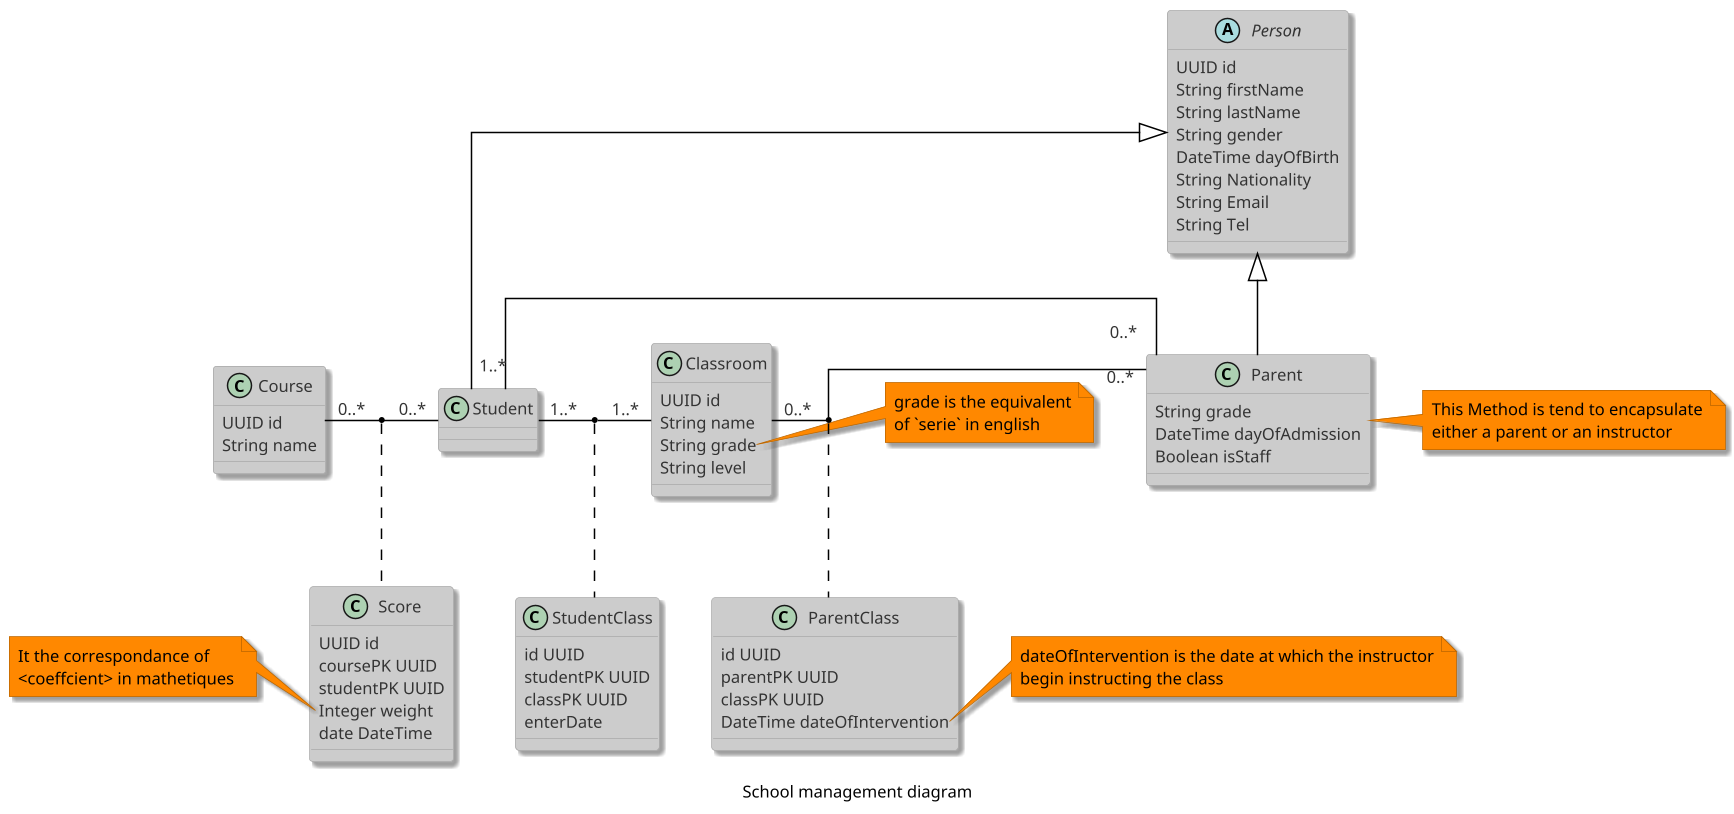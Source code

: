 @startuml
'https://plantuml.com/class-diagram
' This is also a great resource https://plantuml-documentation.readthedocs.io/en/latest/formatting/all-skin-params.html

'Check this link for more configs https://plantuml.com/commons
scale 1.5

'Check this link for more themes https://plantuml.com/theme
'Check this link for doc https://crashedmind.github.io/PlantUMLHitchhikersGuide/
!theme reddress-lightorange
' config
skinparam CaptionFontSize 11
skinparam linetype polyline
skinparam linetype ortho
skinparam groupInheritance 2
skinparam Shadowing true
caption School management diagram

/'
 Define classes
'/

class Course {
    UUID id
    String name
}

class Score {
    UUID id
    coursePK UUID
    studentPK UUID
    Integer weight
    date DateTime
}

abstract class Person {
    UUID id
    String firstName
    String lastName
    String gender
    DateTime dayOfBirth
    String Nationality
    String Email
    String Tel
}

class Student {

}

class Parent {
    String grade
    DateTime dayOfAdmission
    Boolean isStaff
}

class Classroom {
    UUID id
    String name
    String grade
    String level
}

class  ParentClass {
    id UUID
    parentPK UUID
    classPK UUID
    DateTime dateOfIntervention
}

class StudentClass {
    id UUID
    studentPK UUID
    classPK UUID
     enterDate
}

/'
Define notes
'/

note right of Classroom::grade
grade is the equivalent
of `serie` in english
end note

note right of Parent
This Method is tend to encapsulate
either a parent or an instructor
end note

note right of ParentClass::dateOfIntervention
dateOfIntervention is the date at which the instructor
begin instructing the class
end note

note left of Score::weight
It the correspondance of
<coeffcient> in mathetiques
end note

/'
Defines Relations
'/

' used to merge inheritance arrows header.
Person <|--  Parent
Person <|-[norank]left-  Student

Student "1..*" - "0..*" Parent

Student "1..*" - "1..*" Classroom
(Student, Classroom) .. StudentClass

Classroom "0..*" -left- "0..*" Parent
(Parent, Classroom) .. ParentClass

Course "0..*" -left- "0..*" Student
(Student, Course) .. Score
@enduml